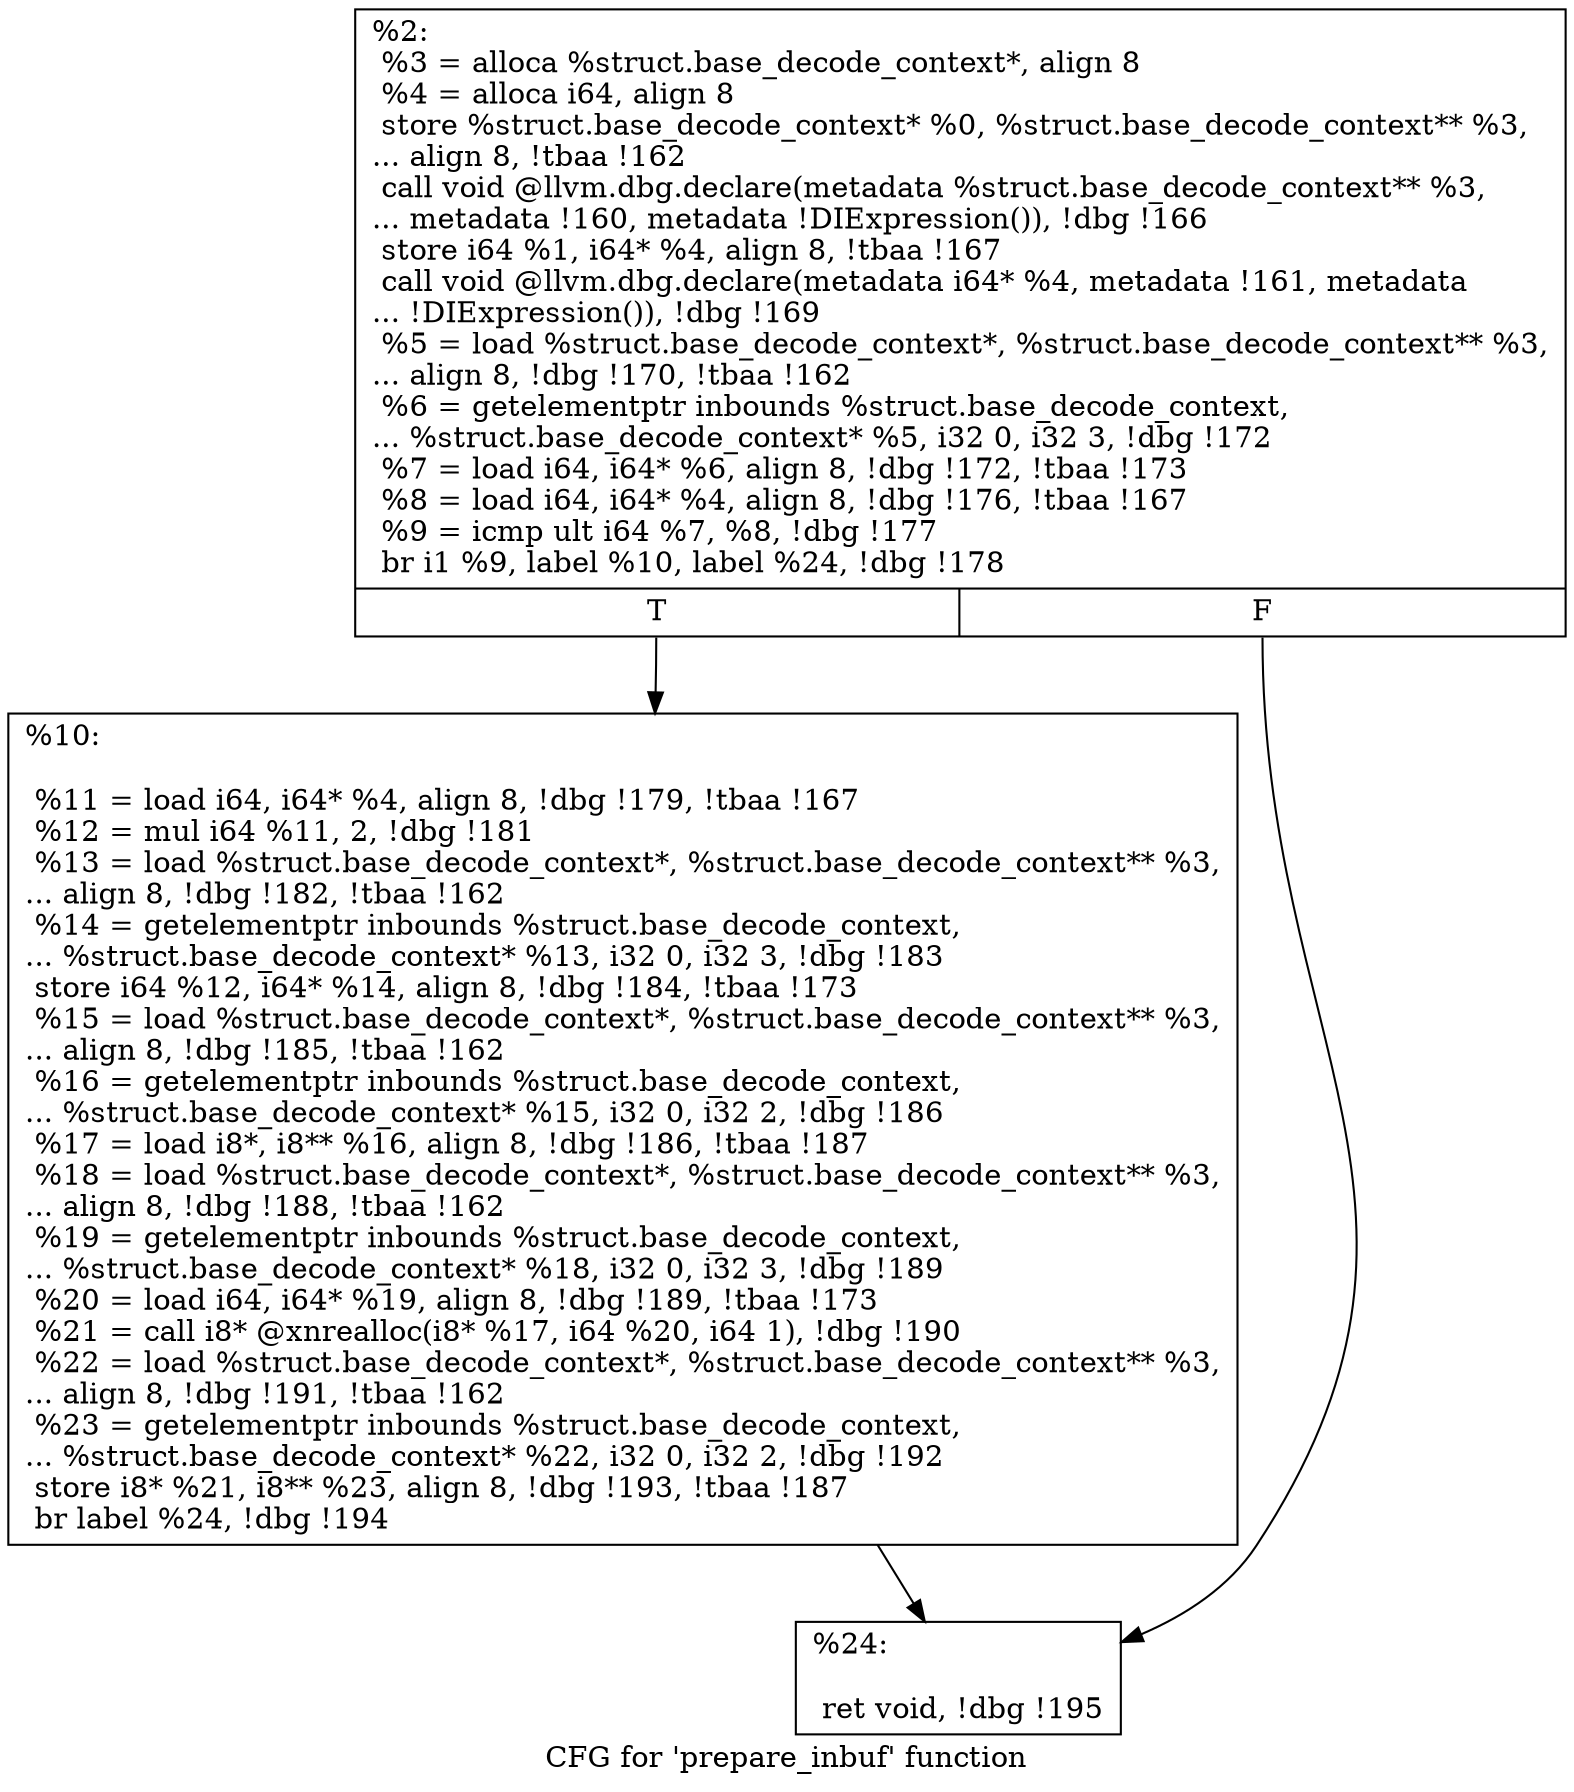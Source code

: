 digraph "CFG for 'prepare_inbuf' function" {
	label="CFG for 'prepare_inbuf' function";

	Node0x1270d70 [shape=record,label="{%2:\l  %3 = alloca %struct.base_decode_context*, align 8\l  %4 = alloca i64, align 8\l  store %struct.base_decode_context* %0, %struct.base_decode_context** %3,\l... align 8, !tbaa !162\l  call void @llvm.dbg.declare(metadata %struct.base_decode_context** %3,\l... metadata !160, metadata !DIExpression()), !dbg !166\l  store i64 %1, i64* %4, align 8, !tbaa !167\l  call void @llvm.dbg.declare(metadata i64* %4, metadata !161, metadata\l... !DIExpression()), !dbg !169\l  %5 = load %struct.base_decode_context*, %struct.base_decode_context** %3,\l... align 8, !dbg !170, !tbaa !162\l  %6 = getelementptr inbounds %struct.base_decode_context,\l... %struct.base_decode_context* %5, i32 0, i32 3, !dbg !172\l  %7 = load i64, i64* %6, align 8, !dbg !172, !tbaa !173\l  %8 = load i64, i64* %4, align 8, !dbg !176, !tbaa !167\l  %9 = icmp ult i64 %7, %8, !dbg !177\l  br i1 %9, label %10, label %24, !dbg !178\l|{<s0>T|<s1>F}}"];
	Node0x1270d70:s0 -> Node0x1271400;
	Node0x1270d70:s1 -> Node0x1271450;
	Node0x1271400 [shape=record,label="{%10:\l\l  %11 = load i64, i64* %4, align 8, !dbg !179, !tbaa !167\l  %12 = mul i64 %11, 2, !dbg !181\l  %13 = load %struct.base_decode_context*, %struct.base_decode_context** %3,\l... align 8, !dbg !182, !tbaa !162\l  %14 = getelementptr inbounds %struct.base_decode_context,\l... %struct.base_decode_context* %13, i32 0, i32 3, !dbg !183\l  store i64 %12, i64* %14, align 8, !dbg !184, !tbaa !173\l  %15 = load %struct.base_decode_context*, %struct.base_decode_context** %3,\l... align 8, !dbg !185, !tbaa !162\l  %16 = getelementptr inbounds %struct.base_decode_context,\l... %struct.base_decode_context* %15, i32 0, i32 2, !dbg !186\l  %17 = load i8*, i8** %16, align 8, !dbg !186, !tbaa !187\l  %18 = load %struct.base_decode_context*, %struct.base_decode_context** %3,\l... align 8, !dbg !188, !tbaa !162\l  %19 = getelementptr inbounds %struct.base_decode_context,\l... %struct.base_decode_context* %18, i32 0, i32 3, !dbg !189\l  %20 = load i64, i64* %19, align 8, !dbg !189, !tbaa !173\l  %21 = call i8* @xnrealloc(i8* %17, i64 %20, i64 1), !dbg !190\l  %22 = load %struct.base_decode_context*, %struct.base_decode_context** %3,\l... align 8, !dbg !191, !tbaa !162\l  %23 = getelementptr inbounds %struct.base_decode_context,\l... %struct.base_decode_context* %22, i32 0, i32 2, !dbg !192\l  store i8* %21, i8** %23, align 8, !dbg !193, !tbaa !187\l  br label %24, !dbg !194\l}"];
	Node0x1271400 -> Node0x1271450;
	Node0x1271450 [shape=record,label="{%24:\l\l  ret void, !dbg !195\l}"];
}
